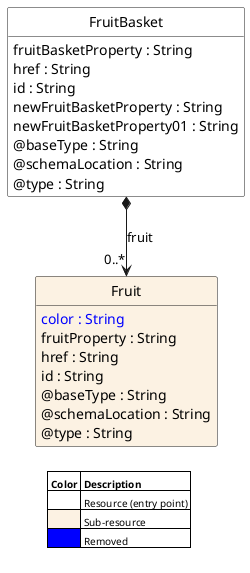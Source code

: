 @startuml
'
' Resource:  FruitBasket
' Source:    TMF777-XXX_FruitBasket-v5.0.0.oas.yaml
'
hide circle
hide methods
hide stereotype
show <<Enumeration>> stereotype
skinparam class {
   BorderColor<<Extension>> blue
   FontColor<<Extension>> blue
   backgroundColor<<Enumeration>> #E6F5F7
   backgroundColor<<Ref>> #FFFFE0
   backgroundColor<<Pivot>> #FFFFFFF
   backgroundColor<<Resource>> #FCF2E3
   backgroundColor<<SubResource>> #FFFFFFF
   backgroundColor<<SubResourceReference>> #FADADD
}

skinparam legend {
   borderRoundCorner 0
   borderColor red
   backgroundColor white
}

class FruitBasket  <<Pivot>> {
    fruitBasketProperty : String
    href : String
    id : String
    newFruitBasketProperty : String
    newFruitBasketProperty01 : String
    @baseType : String
    @schemaLocation : String
    @type : String
}

class Fruit <<Resource>> {
    <color:blue>color : String
    fruitProperty : String
    href : String
    id : String
    @baseType : String
    @schemaLocation : String
    @type : String
}

'sequence: 9
'processing edges for FruitBasket
'completed processing of edges for FruitBasket
'processing edges for FruitBasket
FruitBasket *-->  "0..*" Fruit : fruit




skinparam legendBackgroundColor #transparent
skinparam legendBorderColor #transparent

legend
   |= <size:10>Color </size>|= <size:10>Description </size>|
   | <#FFFFFFF> | <size:10>Resource (entry point) </size>|
   | <#FCF2E3> | <size:10>Sub-resource </size>|
   | <#blue> | <size:10>Removed </size>|
endlegend

@enduml